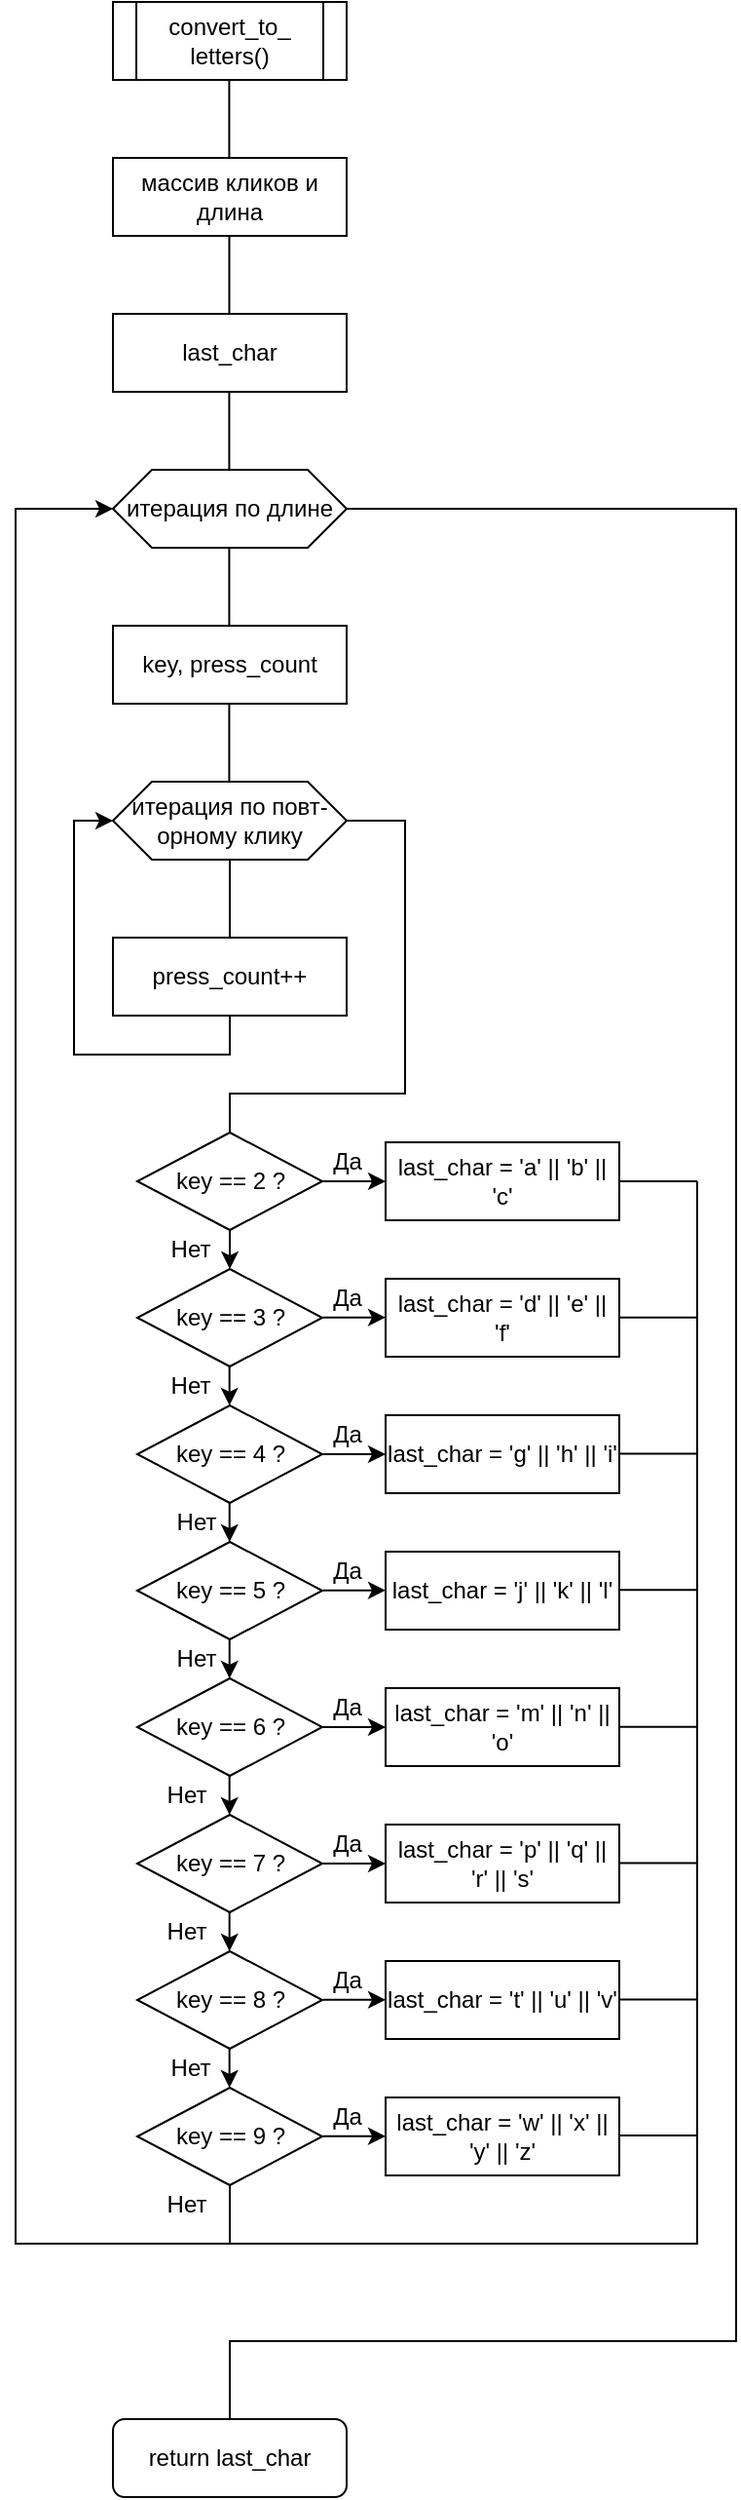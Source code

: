 <mxfile version="25.0.3">
  <diagram name="Page-1" id="Amj5XGmygzPhmc0-MUe8">
    <mxGraphModel dx="3018" dy="1260" grid="1" gridSize="10" guides="1" tooltips="1" connect="1" arrows="1" fold="1" page="1" pageScale="1" pageWidth="850" pageHeight="1100" math="0" shadow="0">
      <root>
        <mxCell id="0" />
        <mxCell id="1" parent="0" />
        <mxCell id="z5e_tdk40vrSMLF-mHwW-2" value="convert_to_&lt;div&gt;letters()&lt;/div&gt;" style="shape=process;whiteSpace=wrap;html=1;backgroundOutline=1;" vertex="1" parent="1">
          <mxGeometry x="320" y="40" width="120" height="40" as="geometry" />
        </mxCell>
        <mxCell id="z5e_tdk40vrSMLF-mHwW-3" value="массив кликов и длина" style="rounded=0;whiteSpace=wrap;html=1;" vertex="1" parent="1">
          <mxGeometry x="320" y="120" width="120" height="40" as="geometry" />
        </mxCell>
        <mxCell id="z5e_tdk40vrSMLF-mHwW-4" value="итерация по длине" style="shape=hexagon;perimeter=hexagonPerimeter2;whiteSpace=wrap;html=1;fixedSize=1;" vertex="1" parent="1">
          <mxGeometry x="320" y="280" width="120" height="40" as="geometry" />
        </mxCell>
        <mxCell id="z5e_tdk40vrSMLF-mHwW-5" value="key, press_count" style="rounded=0;whiteSpace=wrap;html=1;" vertex="1" parent="1">
          <mxGeometry x="320" y="360" width="120" height="40" as="geometry" />
        </mxCell>
        <mxCell id="z5e_tdk40vrSMLF-mHwW-6" value="итерация по повт-орному клику" style="shape=hexagon;perimeter=hexagonPerimeter2;whiteSpace=wrap;html=1;fixedSize=1;" vertex="1" parent="1">
          <mxGeometry x="320" y="440" width="120" height="40" as="geometry" />
        </mxCell>
        <mxCell id="z5e_tdk40vrSMLF-mHwW-7" value="press_count++" style="rounded=0;whiteSpace=wrap;html=1;" vertex="1" parent="1">
          <mxGeometry x="320" y="520" width="120" height="40" as="geometry" />
        </mxCell>
        <mxCell id="z5e_tdk40vrSMLF-mHwW-8" value="" style="endArrow=none;html=1;rounded=0;entryX=0.5;entryY=1;entryDx=0;entryDy=0;exitX=0.5;exitY=0;exitDx=0;exitDy=0;" edge="1" parent="1" source="z5e_tdk40vrSMLF-mHwW-7" target="z5e_tdk40vrSMLF-mHwW-6">
          <mxGeometry width="50" height="50" relative="1" as="geometry">
            <mxPoint x="400" y="550" as="sourcePoint" />
            <mxPoint x="450" y="500" as="targetPoint" />
          </mxGeometry>
        </mxCell>
        <mxCell id="z5e_tdk40vrSMLF-mHwW-9" value="" style="endArrow=none;html=1;rounded=0;entryX=0.5;entryY=1;entryDx=0;entryDy=0;exitX=0.5;exitY=0;exitDx=0;exitDy=0;" edge="1" parent="1">
          <mxGeometry width="50" height="50" relative="1" as="geometry">
            <mxPoint x="379.71" y="440" as="sourcePoint" />
            <mxPoint x="379.71" y="400" as="targetPoint" />
          </mxGeometry>
        </mxCell>
        <mxCell id="z5e_tdk40vrSMLF-mHwW-10" value="" style="endArrow=none;html=1;rounded=0;entryX=0.5;entryY=1;entryDx=0;entryDy=0;exitX=0.5;exitY=0;exitDx=0;exitDy=0;" edge="1" parent="1">
          <mxGeometry width="50" height="50" relative="1" as="geometry">
            <mxPoint x="379.71" y="360" as="sourcePoint" />
            <mxPoint x="379.71" y="320" as="targetPoint" />
          </mxGeometry>
        </mxCell>
        <mxCell id="z5e_tdk40vrSMLF-mHwW-11" value="" style="endArrow=none;html=1;rounded=0;entryX=0.5;entryY=1;entryDx=0;entryDy=0;exitX=0.5;exitY=0;exitDx=0;exitDy=0;" edge="1" parent="1">
          <mxGeometry width="50" height="50" relative="1" as="geometry">
            <mxPoint x="379.71" y="280" as="sourcePoint" />
            <mxPoint x="379.71" y="240" as="targetPoint" />
          </mxGeometry>
        </mxCell>
        <mxCell id="z5e_tdk40vrSMLF-mHwW-12" value="" style="endArrow=none;html=1;rounded=0;entryX=0.5;entryY=1;entryDx=0;entryDy=0;exitX=0.5;exitY=0;exitDx=0;exitDy=0;" edge="1" parent="1">
          <mxGeometry width="50" height="50" relative="1" as="geometry">
            <mxPoint x="379.71" y="120" as="sourcePoint" />
            <mxPoint x="379.71" y="80" as="targetPoint" />
          </mxGeometry>
        </mxCell>
        <mxCell id="z5e_tdk40vrSMLF-mHwW-13" value="" style="endArrow=classic;html=1;rounded=0;exitX=0.5;exitY=1;exitDx=0;exitDy=0;entryX=0;entryY=0.5;entryDx=0;entryDy=0;" edge="1" parent="1" source="z5e_tdk40vrSMLF-mHwW-7" target="z5e_tdk40vrSMLF-mHwW-6">
          <mxGeometry width="50" height="50" relative="1" as="geometry">
            <mxPoint x="380" y="500" as="sourcePoint" />
            <mxPoint x="430" y="450" as="targetPoint" />
            <Array as="points">
              <mxPoint x="380" y="580" />
              <mxPoint x="300" y="580" />
              <mxPoint x="300" y="460" />
            </Array>
          </mxGeometry>
        </mxCell>
        <mxCell id="z5e_tdk40vrSMLF-mHwW-15" value="key == 2 ?" style="rhombus;whiteSpace=wrap;html=1;" vertex="1" parent="1">
          <mxGeometry x="332.5" y="620" width="95" height="50" as="geometry" />
        </mxCell>
        <mxCell id="z5e_tdk40vrSMLF-mHwW-17" value="last_char = &#39;a&#39; || &#39;b&#39; || &#39;c&#39;" style="rounded=0;whiteSpace=wrap;html=1;" vertex="1" parent="1">
          <mxGeometry x="460" y="625" width="120" height="40" as="geometry" />
        </mxCell>
        <mxCell id="z5e_tdk40vrSMLF-mHwW-18" value="key == 3 ?" style="rhombus;whiteSpace=wrap;html=1;" vertex="1" parent="1">
          <mxGeometry x="332.5" y="690" width="95" height="50" as="geometry" />
        </mxCell>
        <mxCell id="z5e_tdk40vrSMLF-mHwW-19" value="last_char = &#39;d&#39; || &#39;e&#39; || &#39;f&#39;" style="rounded=0;whiteSpace=wrap;html=1;" vertex="1" parent="1">
          <mxGeometry x="460" y="695" width="120" height="40" as="geometry" />
        </mxCell>
        <mxCell id="z5e_tdk40vrSMLF-mHwW-20" value="key == 4 ?" style="rhombus;whiteSpace=wrap;html=1;" vertex="1" parent="1">
          <mxGeometry x="332.5" y="760" width="95" height="50" as="geometry" />
        </mxCell>
        <mxCell id="z5e_tdk40vrSMLF-mHwW-21" value="last_char = &#39;g&#39; || &#39;h&#39; || &#39;i&#39;" style="rounded=0;whiteSpace=wrap;html=1;" vertex="1" parent="1">
          <mxGeometry x="460" y="765" width="120" height="40" as="geometry" />
        </mxCell>
        <mxCell id="z5e_tdk40vrSMLF-mHwW-22" value="key == 5 ?" style="rhombus;whiteSpace=wrap;html=1;" vertex="1" parent="1">
          <mxGeometry x="332.5" y="830" width="95" height="50" as="geometry" />
        </mxCell>
        <mxCell id="z5e_tdk40vrSMLF-mHwW-23" value="last_char = &#39;j&#39; || &#39;k&#39; || &#39;l&#39;" style="rounded=0;whiteSpace=wrap;html=1;" vertex="1" parent="1">
          <mxGeometry x="460" y="835" width="120" height="40" as="geometry" />
        </mxCell>
        <mxCell id="z5e_tdk40vrSMLF-mHwW-24" value="key == 6 ?" style="rhombus;whiteSpace=wrap;html=1;" vertex="1" parent="1">
          <mxGeometry x="332.5" y="900" width="95" height="50" as="geometry" />
        </mxCell>
        <mxCell id="z5e_tdk40vrSMLF-mHwW-25" value="last_char = &#39;m&#39; || &#39;n&#39; || &#39;o&#39;" style="rounded=0;whiteSpace=wrap;html=1;" vertex="1" parent="1">
          <mxGeometry x="460" y="905" width="120" height="40" as="geometry" />
        </mxCell>
        <mxCell id="z5e_tdk40vrSMLF-mHwW-26" value="key == 7 ?" style="rhombus;whiteSpace=wrap;html=1;" vertex="1" parent="1">
          <mxGeometry x="332.5" y="970" width="95" height="50" as="geometry" />
        </mxCell>
        <mxCell id="z5e_tdk40vrSMLF-mHwW-27" value="last_char = &#39;p&#39; || &#39;q&#39; || &#39;r&#39; || &#39;s&#39;" style="rounded=0;whiteSpace=wrap;html=1;" vertex="1" parent="1">
          <mxGeometry x="460" y="975" width="120" height="40" as="geometry" />
        </mxCell>
        <mxCell id="z5e_tdk40vrSMLF-mHwW-28" value="key == 8 ?" style="rhombus;whiteSpace=wrap;html=1;" vertex="1" parent="1">
          <mxGeometry x="332.5" y="1040" width="95" height="50" as="geometry" />
        </mxCell>
        <mxCell id="z5e_tdk40vrSMLF-mHwW-29" value="last_char = &#39;t&#39; || &#39;u&#39; || &#39;v&#39;" style="rounded=0;whiteSpace=wrap;html=1;" vertex="1" parent="1">
          <mxGeometry x="460" y="1045" width="120" height="40" as="geometry" />
        </mxCell>
        <mxCell id="z5e_tdk40vrSMLF-mHwW-30" value="key == 9 ?" style="rhombus;whiteSpace=wrap;html=1;" vertex="1" parent="1">
          <mxGeometry x="332.5" y="1110" width="95" height="50" as="geometry" />
        </mxCell>
        <mxCell id="z5e_tdk40vrSMLF-mHwW-31" value="last_char = &#39;w&#39; || &#39;x&#39; || &#39;y&#39; || &#39;z&#39;" style="rounded=0;whiteSpace=wrap;html=1;" vertex="1" parent="1">
          <mxGeometry x="460" y="1115" width="120" height="40" as="geometry" />
        </mxCell>
        <mxCell id="z5e_tdk40vrSMLF-mHwW-32" value="" style="endArrow=classic;html=1;rounded=0;entryX=0;entryY=0.5;entryDx=0;entryDy=0;exitX=1;exitY=0.5;exitDx=0;exitDy=0;" edge="1" parent="1" source="z5e_tdk40vrSMLF-mHwW-15" target="z5e_tdk40vrSMLF-mHwW-17">
          <mxGeometry width="50" height="50" relative="1" as="geometry">
            <mxPoint x="430" y="680" as="sourcePoint" />
            <mxPoint x="570" y="670" as="targetPoint" />
          </mxGeometry>
        </mxCell>
        <mxCell id="z5e_tdk40vrSMLF-mHwW-33" value="" style="endArrow=classic;html=1;rounded=0;entryX=0;entryY=0.5;entryDx=0;entryDy=0;exitX=1;exitY=0.5;exitDx=0;exitDy=0;" edge="1" parent="1">
          <mxGeometry width="50" height="50" relative="1" as="geometry">
            <mxPoint x="428" y="714.86" as="sourcePoint" />
            <mxPoint x="460" y="714.86" as="targetPoint" />
          </mxGeometry>
        </mxCell>
        <mxCell id="z5e_tdk40vrSMLF-mHwW-34" value="" style="endArrow=classic;html=1;rounded=0;entryX=0;entryY=0.5;entryDx=0;entryDy=0;exitX=1;exitY=0.5;exitDx=0;exitDy=0;" edge="1" parent="1">
          <mxGeometry width="50" height="50" relative="1" as="geometry">
            <mxPoint x="428" y="785" as="sourcePoint" />
            <mxPoint x="460" y="785" as="targetPoint" />
          </mxGeometry>
        </mxCell>
        <mxCell id="z5e_tdk40vrSMLF-mHwW-35" value="" style="endArrow=classic;html=1;rounded=0;entryX=0;entryY=0.5;entryDx=0;entryDy=0;exitX=1;exitY=0.5;exitDx=0;exitDy=0;" edge="1" parent="1">
          <mxGeometry width="50" height="50" relative="1" as="geometry">
            <mxPoint x="428" y="854.86" as="sourcePoint" />
            <mxPoint x="460" y="854.86" as="targetPoint" />
          </mxGeometry>
        </mxCell>
        <mxCell id="z5e_tdk40vrSMLF-mHwW-36" value="" style="endArrow=classic;html=1;rounded=0;entryX=0;entryY=0.5;entryDx=0;entryDy=0;exitX=1;exitY=0.5;exitDx=0;exitDy=0;" edge="1" parent="1">
          <mxGeometry width="50" height="50" relative="1" as="geometry">
            <mxPoint x="428" y="925" as="sourcePoint" />
            <mxPoint x="460" y="925" as="targetPoint" />
          </mxGeometry>
        </mxCell>
        <mxCell id="z5e_tdk40vrSMLF-mHwW-37" value="" style="endArrow=classic;html=1;rounded=0;entryX=0;entryY=0.5;entryDx=0;entryDy=0;exitX=1;exitY=0.5;exitDx=0;exitDy=0;" edge="1" parent="1">
          <mxGeometry width="50" height="50" relative="1" as="geometry">
            <mxPoint x="428" y="995" as="sourcePoint" />
            <mxPoint x="460" y="995" as="targetPoint" />
          </mxGeometry>
        </mxCell>
        <mxCell id="z5e_tdk40vrSMLF-mHwW-38" value="" style="endArrow=classic;html=1;rounded=0;entryX=0;entryY=0.5;entryDx=0;entryDy=0;exitX=1;exitY=0.5;exitDx=0;exitDy=0;" edge="1" parent="1">
          <mxGeometry width="50" height="50" relative="1" as="geometry">
            <mxPoint x="428" y="1064.92" as="sourcePoint" />
            <mxPoint x="460" y="1064.92" as="targetPoint" />
          </mxGeometry>
        </mxCell>
        <mxCell id="z5e_tdk40vrSMLF-mHwW-39" value="" style="endArrow=classic;html=1;rounded=0;entryX=0;entryY=0.5;entryDx=0;entryDy=0;exitX=1;exitY=0.5;exitDx=0;exitDy=0;" edge="1" parent="1">
          <mxGeometry width="50" height="50" relative="1" as="geometry">
            <mxPoint x="428" y="1134.92" as="sourcePoint" />
            <mxPoint x="460" y="1134.92" as="targetPoint" />
          </mxGeometry>
        </mxCell>
        <mxCell id="z5e_tdk40vrSMLF-mHwW-40" value="" style="endArrow=classic;html=1;rounded=0;exitX=0.5;exitY=1;exitDx=0;exitDy=0;entryX=0.5;entryY=0;entryDx=0;entryDy=0;" edge="1" parent="1" source="z5e_tdk40vrSMLF-mHwW-15" target="z5e_tdk40vrSMLF-mHwW-18">
          <mxGeometry width="50" height="50" relative="1" as="geometry">
            <mxPoint x="320" y="710" as="sourcePoint" />
            <mxPoint x="370" y="660" as="targetPoint" />
          </mxGeometry>
        </mxCell>
        <mxCell id="z5e_tdk40vrSMLF-mHwW-41" value="" style="endArrow=classic;html=1;rounded=0;exitX=0.5;exitY=1;exitDx=0;exitDy=0;entryX=0.5;entryY=0;entryDx=0;entryDy=0;" edge="1" parent="1">
          <mxGeometry width="50" height="50" relative="1" as="geometry">
            <mxPoint x="379.83" y="740" as="sourcePoint" />
            <mxPoint x="379.83" y="760" as="targetPoint" />
          </mxGeometry>
        </mxCell>
        <mxCell id="z5e_tdk40vrSMLF-mHwW-43" value="" style="endArrow=classic;html=1;rounded=0;exitX=0.5;exitY=1;exitDx=0;exitDy=0;entryX=0.5;entryY=0;entryDx=0;entryDy=0;" edge="1" parent="1">
          <mxGeometry width="50" height="50" relative="1" as="geometry">
            <mxPoint x="379.86" y="810" as="sourcePoint" />
            <mxPoint x="379.86" y="830" as="targetPoint" />
          </mxGeometry>
        </mxCell>
        <mxCell id="z5e_tdk40vrSMLF-mHwW-44" value="" style="endArrow=classic;html=1;rounded=0;exitX=0.5;exitY=1;exitDx=0;exitDy=0;entryX=0.5;entryY=0;entryDx=0;entryDy=0;" edge="1" parent="1">
          <mxGeometry width="50" height="50" relative="1" as="geometry">
            <mxPoint x="379.86" y="880" as="sourcePoint" />
            <mxPoint x="379.86" y="900" as="targetPoint" />
          </mxGeometry>
        </mxCell>
        <mxCell id="z5e_tdk40vrSMLF-mHwW-45" value="" style="endArrow=classic;html=1;rounded=0;exitX=0.5;exitY=1;exitDx=0;exitDy=0;entryX=0.5;entryY=0;entryDx=0;entryDy=0;" edge="1" parent="1">
          <mxGeometry width="50" height="50" relative="1" as="geometry">
            <mxPoint x="379.83" y="950" as="sourcePoint" />
            <mxPoint x="379.83" y="970" as="targetPoint" />
          </mxGeometry>
        </mxCell>
        <mxCell id="z5e_tdk40vrSMLF-mHwW-46" value="" style="endArrow=classic;html=1;rounded=0;exitX=0.5;exitY=1;exitDx=0;exitDy=0;entryX=0.5;entryY=0;entryDx=0;entryDy=0;" edge="1" parent="1">
          <mxGeometry width="50" height="50" relative="1" as="geometry">
            <mxPoint x="379.83" y="1020" as="sourcePoint" />
            <mxPoint x="379.83" y="1040" as="targetPoint" />
          </mxGeometry>
        </mxCell>
        <mxCell id="z5e_tdk40vrSMLF-mHwW-47" value="" style="endArrow=classic;html=1;rounded=0;exitX=0.5;exitY=1;exitDx=0;exitDy=0;entryX=0.5;entryY=0;entryDx=0;entryDy=0;" edge="1" parent="1">
          <mxGeometry width="50" height="50" relative="1" as="geometry">
            <mxPoint x="379.83" y="1090" as="sourcePoint" />
            <mxPoint x="379.83" y="1110" as="targetPoint" />
          </mxGeometry>
        </mxCell>
        <mxCell id="z5e_tdk40vrSMLF-mHwW-48" value="Да" style="text;html=1;align=center;verticalAlign=middle;resizable=0;points=[];autosize=1;strokeColor=none;fillColor=none;" vertex="1" parent="1">
          <mxGeometry x="420" y="620" width="40" height="30" as="geometry" />
        </mxCell>
        <mxCell id="z5e_tdk40vrSMLF-mHwW-49" value="Да" style="text;html=1;align=center;verticalAlign=middle;resizable=0;points=[];autosize=1;strokeColor=none;fillColor=none;" vertex="1" parent="1">
          <mxGeometry x="420" y="690" width="40" height="30" as="geometry" />
        </mxCell>
        <mxCell id="z5e_tdk40vrSMLF-mHwW-50" value="Да" style="text;html=1;align=center;verticalAlign=middle;resizable=0;points=[];autosize=1;strokeColor=none;fillColor=none;" vertex="1" parent="1">
          <mxGeometry x="420" y="760" width="40" height="30" as="geometry" />
        </mxCell>
        <mxCell id="z5e_tdk40vrSMLF-mHwW-51" value="Да" style="text;html=1;align=center;verticalAlign=middle;resizable=0;points=[];autosize=1;strokeColor=none;fillColor=none;" vertex="1" parent="1">
          <mxGeometry x="420" y="830" width="40" height="30" as="geometry" />
        </mxCell>
        <mxCell id="z5e_tdk40vrSMLF-mHwW-52" value="Да" style="text;html=1;align=center;verticalAlign=middle;resizable=0;points=[];autosize=1;strokeColor=none;fillColor=none;" vertex="1" parent="1">
          <mxGeometry x="420" y="900" width="40" height="30" as="geometry" />
        </mxCell>
        <mxCell id="z5e_tdk40vrSMLF-mHwW-53" value="Да" style="text;html=1;align=center;verticalAlign=middle;resizable=0;points=[];autosize=1;strokeColor=none;fillColor=none;" vertex="1" parent="1">
          <mxGeometry x="420" y="970" width="40" height="30" as="geometry" />
        </mxCell>
        <mxCell id="z5e_tdk40vrSMLF-mHwW-54" value="Да" style="text;html=1;align=center;verticalAlign=middle;resizable=0;points=[];autosize=1;strokeColor=none;fillColor=none;" vertex="1" parent="1">
          <mxGeometry x="420" y="1040" width="40" height="30" as="geometry" />
        </mxCell>
        <mxCell id="z5e_tdk40vrSMLF-mHwW-55" value="Да" style="text;html=1;align=center;verticalAlign=middle;resizable=0;points=[];autosize=1;strokeColor=none;fillColor=none;" vertex="1" parent="1">
          <mxGeometry x="420" y="1110" width="40" height="30" as="geometry" />
        </mxCell>
        <mxCell id="z5e_tdk40vrSMLF-mHwW-56" value="Нет" style="text;html=1;align=center;verticalAlign=middle;whiteSpace=wrap;rounded=0;" vertex="1" parent="1">
          <mxGeometry x="330" y="665" width="60" height="30" as="geometry" />
        </mxCell>
        <mxCell id="z5e_tdk40vrSMLF-mHwW-57" value="Нет" style="text;html=1;align=center;verticalAlign=middle;whiteSpace=wrap;rounded=0;" vertex="1" parent="1">
          <mxGeometry x="330" y="735" width="60" height="30" as="geometry" />
        </mxCell>
        <mxCell id="z5e_tdk40vrSMLF-mHwW-58" value="Нет" style="text;html=1;align=center;verticalAlign=middle;whiteSpace=wrap;rounded=0;" vertex="1" parent="1">
          <mxGeometry x="332.5" y="805" width="60" height="30" as="geometry" />
        </mxCell>
        <mxCell id="z5e_tdk40vrSMLF-mHwW-59" value="Нет" style="text;html=1;align=center;verticalAlign=middle;whiteSpace=wrap;rounded=0;" vertex="1" parent="1">
          <mxGeometry x="332.5" y="875" width="60" height="30" as="geometry" />
        </mxCell>
        <mxCell id="z5e_tdk40vrSMLF-mHwW-60" value="Нет" style="text;html=1;align=center;verticalAlign=middle;whiteSpace=wrap;rounded=0;" vertex="1" parent="1">
          <mxGeometry x="327.5" y="945" width="60" height="30" as="geometry" />
        </mxCell>
        <mxCell id="z5e_tdk40vrSMLF-mHwW-61" value="Нет" style="text;html=1;align=center;verticalAlign=middle;whiteSpace=wrap;rounded=0;" vertex="1" parent="1">
          <mxGeometry x="327.5" y="1015" width="60" height="30" as="geometry" />
        </mxCell>
        <mxCell id="z5e_tdk40vrSMLF-mHwW-62" value="Нет" style="text;html=1;align=center;verticalAlign=middle;whiteSpace=wrap;rounded=0;" vertex="1" parent="1">
          <mxGeometry x="330" y="1085" width="60" height="30" as="geometry" />
        </mxCell>
        <mxCell id="z5e_tdk40vrSMLF-mHwW-64" value="" style="endArrow=none;html=1;rounded=0;exitX=1;exitY=0.5;exitDx=0;exitDy=0;entryX=0.5;entryY=0;entryDx=0;entryDy=0;" edge="1" parent="1" source="z5e_tdk40vrSMLF-mHwW-6" target="z5e_tdk40vrSMLF-mHwW-15">
          <mxGeometry width="50" height="50" relative="1" as="geometry">
            <mxPoint x="350" y="590" as="sourcePoint" />
            <mxPoint x="400" y="540" as="targetPoint" />
            <Array as="points">
              <mxPoint x="470" y="460" />
              <mxPoint x="470" y="600" />
              <mxPoint x="380" y="600" />
            </Array>
          </mxGeometry>
        </mxCell>
        <mxCell id="z5e_tdk40vrSMLF-mHwW-65" value="" style="endArrow=classic;html=1;rounded=0;exitX=0.5;exitY=1;exitDx=0;exitDy=0;entryX=0;entryY=0.5;entryDx=0;entryDy=0;" edge="1" parent="1" source="z5e_tdk40vrSMLF-mHwW-30" target="z5e_tdk40vrSMLF-mHwW-4">
          <mxGeometry width="50" height="50" relative="1" as="geometry">
            <mxPoint x="400" y="960" as="sourcePoint" />
            <mxPoint x="260" y="720" as="targetPoint" />
            <Array as="points">
              <mxPoint x="380" y="1190" />
              <mxPoint x="270" y="1190" />
              <mxPoint x="270" y="1080" />
              <mxPoint x="270" y="300" />
            </Array>
          </mxGeometry>
        </mxCell>
        <mxCell id="z5e_tdk40vrSMLF-mHwW-66" value="" style="endArrow=none;html=1;rounded=0;" edge="1" parent="1">
          <mxGeometry width="50" height="50" relative="1" as="geometry">
            <mxPoint x="380" y="1190" as="sourcePoint" />
            <mxPoint x="620" y="645" as="targetPoint" />
            <Array as="points">
              <mxPoint x="620" y="1190" />
            </Array>
          </mxGeometry>
        </mxCell>
        <mxCell id="z5e_tdk40vrSMLF-mHwW-67" value="" style="endArrow=none;html=1;rounded=0;exitX=1;exitY=0.5;exitDx=0;exitDy=0;" edge="1" parent="1" source="z5e_tdk40vrSMLF-mHwW-17">
          <mxGeometry width="50" height="50" relative="1" as="geometry">
            <mxPoint x="580" y="730" as="sourcePoint" />
            <mxPoint x="620" y="645" as="targetPoint" />
          </mxGeometry>
        </mxCell>
        <mxCell id="z5e_tdk40vrSMLF-mHwW-68" value="" style="endArrow=none;html=1;rounded=0;exitX=1;exitY=0.5;exitDx=0;exitDy=0;" edge="1" parent="1">
          <mxGeometry width="50" height="50" relative="1" as="geometry">
            <mxPoint x="580" y="714.83" as="sourcePoint" />
            <mxPoint x="620" y="714.83" as="targetPoint" />
          </mxGeometry>
        </mxCell>
        <mxCell id="z5e_tdk40vrSMLF-mHwW-69" value="" style="endArrow=none;html=1;rounded=0;exitX=1;exitY=0.5;exitDx=0;exitDy=0;" edge="1" parent="1">
          <mxGeometry width="50" height="50" relative="1" as="geometry">
            <mxPoint x="580" y="784.8" as="sourcePoint" />
            <mxPoint x="620" y="784.8" as="targetPoint" />
          </mxGeometry>
        </mxCell>
        <mxCell id="z5e_tdk40vrSMLF-mHwW-70" value="" style="endArrow=none;html=1;rounded=0;exitX=1;exitY=0.5;exitDx=0;exitDy=0;" edge="1" parent="1">
          <mxGeometry width="50" height="50" relative="1" as="geometry">
            <mxPoint x="580" y="854.63" as="sourcePoint" />
            <mxPoint x="620" y="854.63" as="targetPoint" />
          </mxGeometry>
        </mxCell>
        <mxCell id="z5e_tdk40vrSMLF-mHwW-71" value="" style="endArrow=none;html=1;rounded=0;exitX=1;exitY=0.5;exitDx=0;exitDy=0;" edge="1" parent="1">
          <mxGeometry width="50" height="50" relative="1" as="geometry">
            <mxPoint x="580" y="924.9" as="sourcePoint" />
            <mxPoint x="620" y="924.9" as="targetPoint" />
          </mxGeometry>
        </mxCell>
        <mxCell id="z5e_tdk40vrSMLF-mHwW-72" value="" style="endArrow=none;html=1;rounded=0;exitX=1;exitY=0.5;exitDx=0;exitDy=0;" edge="1" parent="1">
          <mxGeometry width="50" height="50" relative="1" as="geometry">
            <mxPoint x="580" y="994.73" as="sourcePoint" />
            <mxPoint x="620" y="994.73" as="targetPoint" />
          </mxGeometry>
        </mxCell>
        <mxCell id="z5e_tdk40vrSMLF-mHwW-73" value="" style="endArrow=none;html=1;rounded=0;exitX=1;exitY=0.5;exitDx=0;exitDy=0;" edge="1" parent="1">
          <mxGeometry width="50" height="50" relative="1" as="geometry">
            <mxPoint x="580" y="1064.7" as="sourcePoint" />
            <mxPoint x="620" y="1064.7" as="targetPoint" />
          </mxGeometry>
        </mxCell>
        <mxCell id="z5e_tdk40vrSMLF-mHwW-74" value="" style="endArrow=none;html=1;rounded=0;exitX=1;exitY=0.5;exitDx=0;exitDy=0;" edge="1" parent="1">
          <mxGeometry width="50" height="50" relative="1" as="geometry">
            <mxPoint x="580" y="1134.53" as="sourcePoint" />
            <mxPoint x="620" y="1134.53" as="targetPoint" />
          </mxGeometry>
        </mxCell>
        <mxCell id="z5e_tdk40vrSMLF-mHwW-75" value="Нет" style="text;html=1;align=center;verticalAlign=middle;whiteSpace=wrap;rounded=0;" vertex="1" parent="1">
          <mxGeometry x="327.5" y="1155" width="60" height="30" as="geometry" />
        </mxCell>
        <mxCell id="z5e_tdk40vrSMLF-mHwW-76" value="return last_char" style="rounded=1;whiteSpace=wrap;html=1;" vertex="1" parent="1">
          <mxGeometry x="320" y="1280" width="120" height="40" as="geometry" />
        </mxCell>
        <mxCell id="z5e_tdk40vrSMLF-mHwW-77" value="" style="endArrow=none;html=1;rounded=0;entryX=1;entryY=0.5;entryDx=0;entryDy=0;exitX=0.5;exitY=0;exitDx=0;exitDy=0;" edge="1" parent="1" source="z5e_tdk40vrSMLF-mHwW-76" target="z5e_tdk40vrSMLF-mHwW-4">
          <mxGeometry width="50" height="50" relative="1" as="geometry">
            <mxPoint x="420" y="830" as="sourcePoint" />
            <mxPoint x="470" y="780" as="targetPoint" />
            <Array as="points">
              <mxPoint x="380" y="1240" />
              <mxPoint x="640" y="1240" />
              <mxPoint x="640" y="300" />
            </Array>
          </mxGeometry>
        </mxCell>
        <mxCell id="z5e_tdk40vrSMLF-mHwW-78" value="last_char" style="rounded=0;whiteSpace=wrap;html=1;" vertex="1" parent="1">
          <mxGeometry x="320" y="200" width="120" height="40" as="geometry" />
        </mxCell>
        <mxCell id="z5e_tdk40vrSMLF-mHwW-79" value="" style="endArrow=none;html=1;rounded=0;entryX=0.5;entryY=1;entryDx=0;entryDy=0;exitX=0.5;exitY=0;exitDx=0;exitDy=0;" edge="1" parent="1">
          <mxGeometry width="50" height="50" relative="1" as="geometry">
            <mxPoint x="379.74" y="200" as="sourcePoint" />
            <mxPoint x="379.74" y="160" as="targetPoint" />
          </mxGeometry>
        </mxCell>
      </root>
    </mxGraphModel>
  </diagram>
</mxfile>
